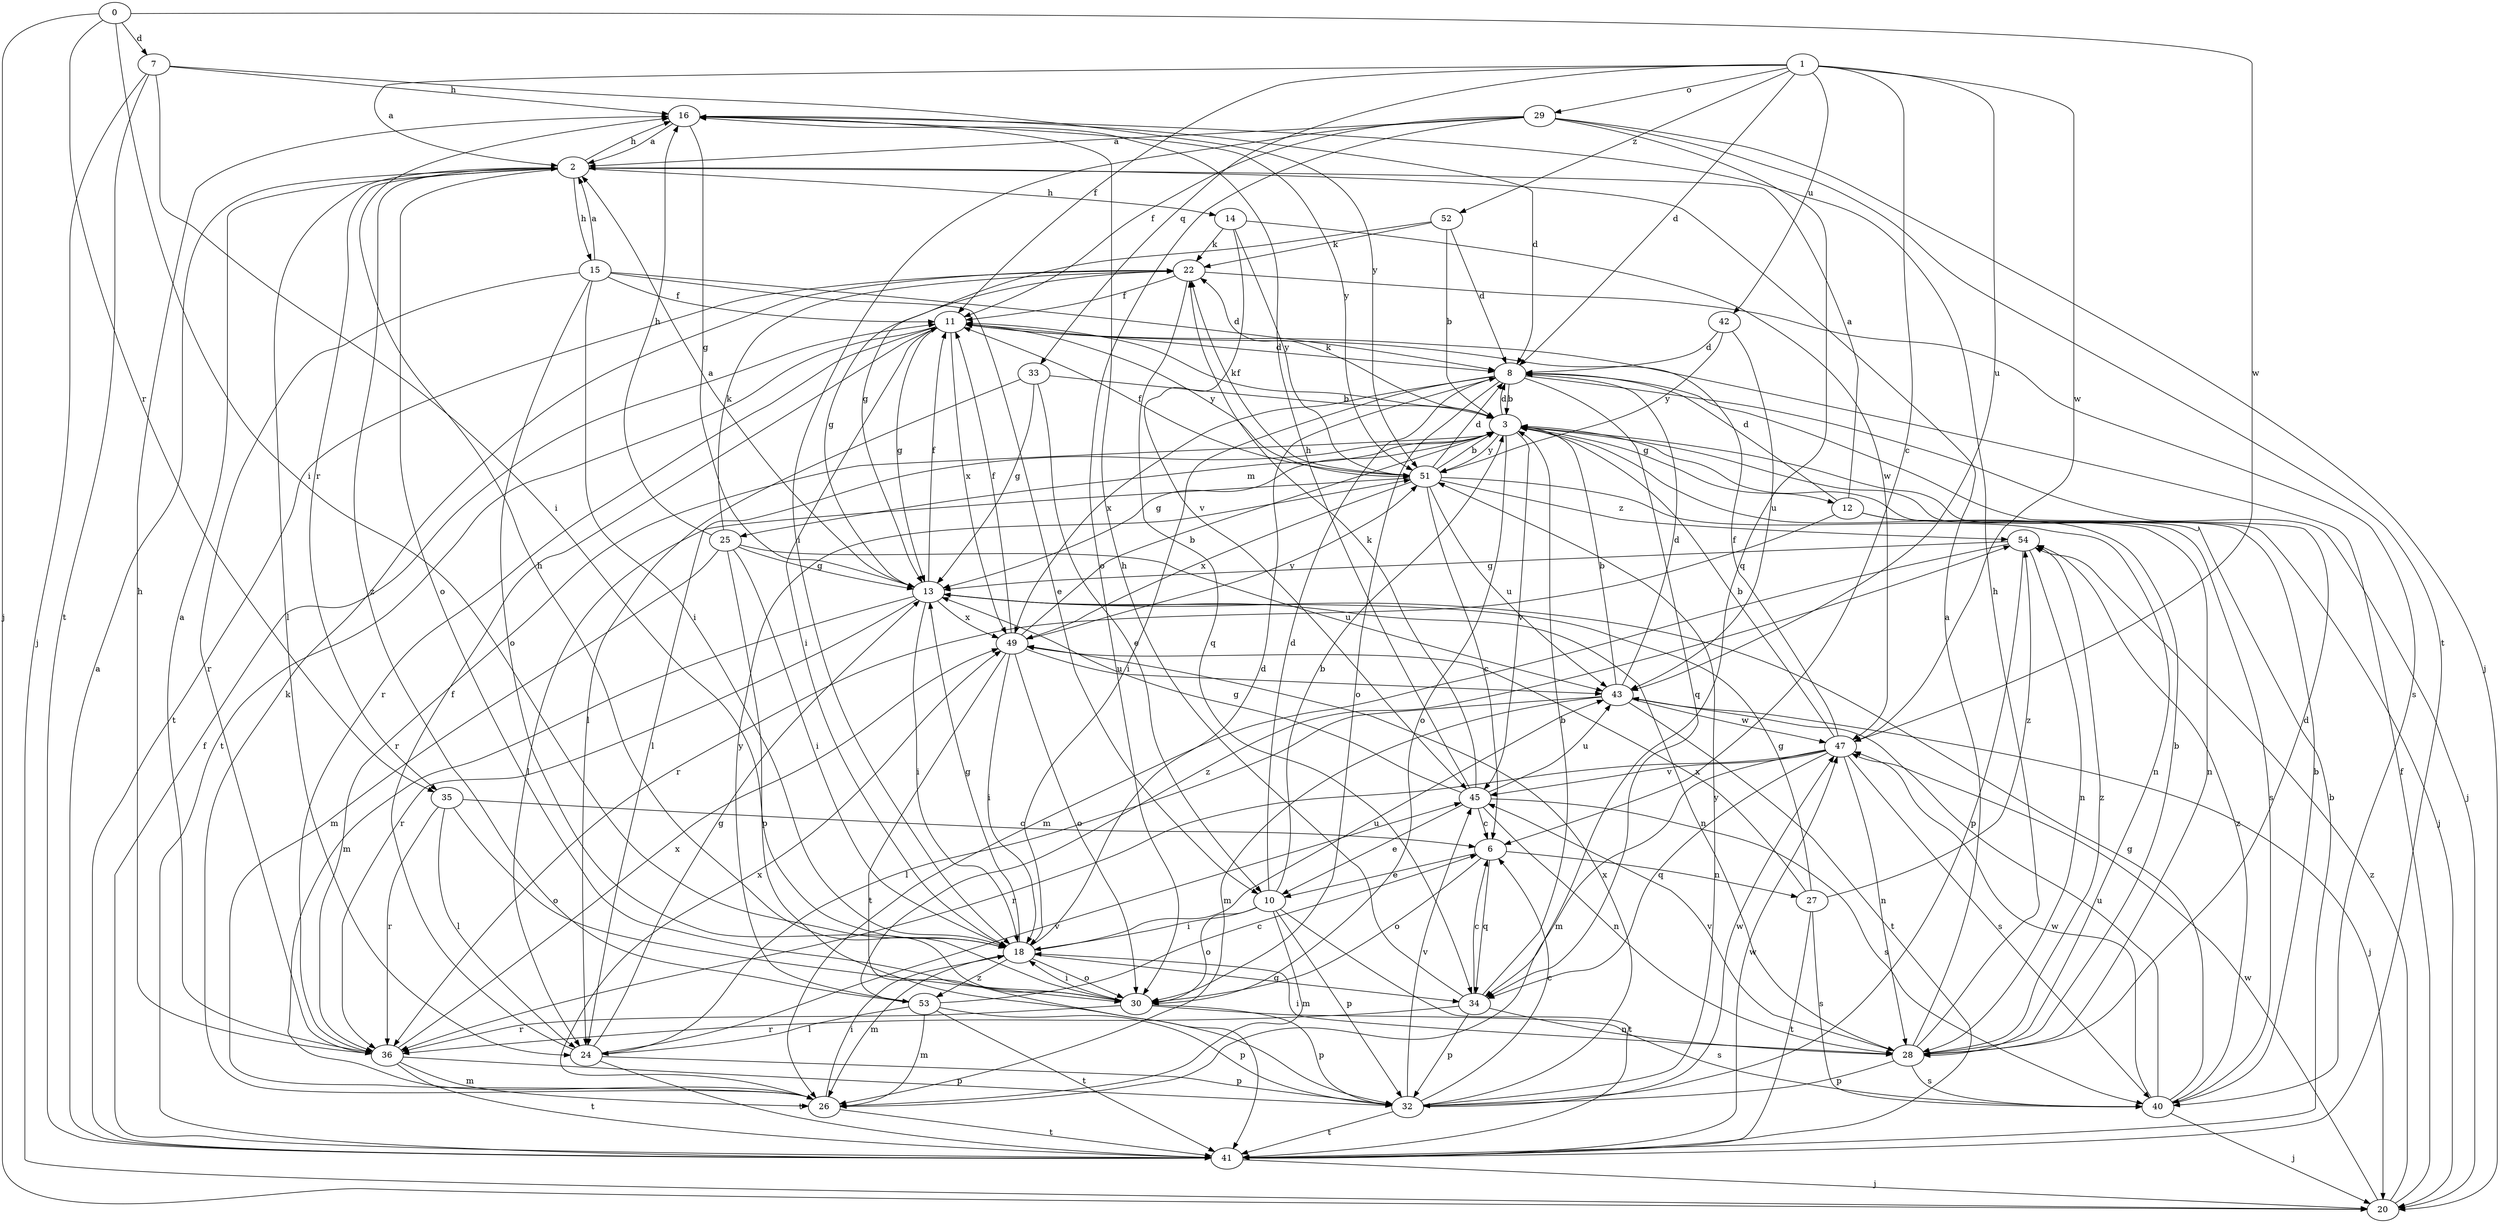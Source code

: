 strict digraph  {
0;
1;
2;
3;
6;
7;
8;
10;
11;
12;
13;
14;
15;
16;
18;
20;
22;
24;
25;
26;
27;
28;
29;
30;
32;
33;
34;
35;
36;
40;
41;
42;
43;
45;
47;
49;
51;
52;
53;
54;
0 -> 7  [label=d];
0 -> 18  [label=i];
0 -> 20  [label=j];
0 -> 35  [label=r];
0 -> 47  [label=w];
1 -> 2  [label=a];
1 -> 6  [label=c];
1 -> 8  [label=d];
1 -> 11  [label=f];
1 -> 29  [label=o];
1 -> 33  [label=q];
1 -> 42  [label=u];
1 -> 43  [label=u];
1 -> 47  [label=w];
1 -> 52  [label=z];
2 -> 14  [label=h];
2 -> 15  [label=h];
2 -> 16  [label=h];
2 -> 24  [label=l];
2 -> 30  [label=o];
2 -> 35  [label=r];
2 -> 53  [label=z];
3 -> 8  [label=d];
3 -> 11  [label=f];
3 -> 12  [label=g];
3 -> 13  [label=g];
3 -> 20  [label=j];
3 -> 22  [label=k];
3 -> 24  [label=l];
3 -> 25  [label=m];
3 -> 30  [label=o];
3 -> 36  [label=r];
3 -> 45  [label=v];
3 -> 51  [label=y];
6 -> 10  [label=e];
6 -> 27  [label=n];
6 -> 30  [label=o];
6 -> 34  [label=q];
7 -> 16  [label=h];
7 -> 18  [label=i];
7 -> 20  [label=j];
7 -> 41  [label=t];
7 -> 51  [label=y];
8 -> 3  [label=b];
8 -> 18  [label=i];
8 -> 20  [label=j];
8 -> 30  [label=o];
8 -> 34  [label=q];
8 -> 49  [label=x];
10 -> 3  [label=b];
10 -> 8  [label=d];
10 -> 18  [label=i];
10 -> 26  [label=m];
10 -> 30  [label=o];
10 -> 32  [label=p];
10 -> 41  [label=t];
11 -> 8  [label=d];
11 -> 13  [label=g];
11 -> 18  [label=i];
11 -> 36  [label=r];
11 -> 41  [label=t];
11 -> 49  [label=x];
11 -> 51  [label=y];
12 -> 2  [label=a];
12 -> 8  [label=d];
12 -> 28  [label=n];
12 -> 36  [label=r];
12 -> 40  [label=s];
13 -> 2  [label=a];
13 -> 11  [label=f];
13 -> 18  [label=i];
13 -> 26  [label=m];
13 -> 28  [label=n];
13 -> 36  [label=r];
13 -> 49  [label=x];
14 -> 22  [label=k];
14 -> 45  [label=v];
14 -> 47  [label=w];
14 -> 51  [label=y];
15 -> 2  [label=a];
15 -> 8  [label=d];
15 -> 10  [label=e];
15 -> 11  [label=f];
15 -> 18  [label=i];
15 -> 30  [label=o];
15 -> 36  [label=r];
16 -> 2  [label=a];
16 -> 8  [label=d];
16 -> 13  [label=g];
16 -> 51  [label=y];
18 -> 8  [label=d];
18 -> 13  [label=g];
18 -> 26  [label=m];
18 -> 30  [label=o];
18 -> 34  [label=q];
18 -> 43  [label=u];
18 -> 53  [label=z];
20 -> 11  [label=f];
20 -> 47  [label=w];
20 -> 54  [label=z];
22 -> 11  [label=f];
22 -> 13  [label=g];
22 -> 34  [label=q];
22 -> 40  [label=s];
22 -> 41  [label=t];
24 -> 11  [label=f];
24 -> 13  [label=g];
24 -> 32  [label=p];
24 -> 41  [label=t];
24 -> 45  [label=v];
25 -> 13  [label=g];
25 -> 16  [label=h];
25 -> 18  [label=i];
25 -> 22  [label=k];
25 -> 26  [label=m];
25 -> 32  [label=p];
25 -> 43  [label=u];
26 -> 18  [label=i];
26 -> 22  [label=k];
26 -> 41  [label=t];
26 -> 49  [label=x];
27 -> 13  [label=g];
27 -> 40  [label=s];
27 -> 41  [label=t];
27 -> 49  [label=x];
27 -> 54  [label=z];
28 -> 2  [label=a];
28 -> 3  [label=b];
28 -> 8  [label=d];
28 -> 16  [label=h];
28 -> 18  [label=i];
28 -> 32  [label=p];
28 -> 40  [label=s];
28 -> 45  [label=v];
28 -> 54  [label=z];
29 -> 2  [label=a];
29 -> 11  [label=f];
29 -> 18  [label=i];
29 -> 20  [label=j];
29 -> 30  [label=o];
29 -> 34  [label=q];
29 -> 41  [label=t];
30 -> 16  [label=h];
30 -> 18  [label=i];
30 -> 32  [label=p];
30 -> 36  [label=r];
30 -> 40  [label=s];
32 -> 6  [label=c];
32 -> 41  [label=t];
32 -> 45  [label=v];
32 -> 47  [label=w];
32 -> 49  [label=x];
32 -> 51  [label=y];
33 -> 3  [label=b];
33 -> 10  [label=e];
33 -> 13  [label=g];
33 -> 24  [label=l];
34 -> 3  [label=b];
34 -> 6  [label=c];
34 -> 16  [label=h];
34 -> 28  [label=n];
34 -> 32  [label=p];
34 -> 36  [label=r];
35 -> 6  [label=c];
35 -> 24  [label=l];
35 -> 30  [label=o];
35 -> 36  [label=r];
36 -> 2  [label=a];
36 -> 16  [label=h];
36 -> 26  [label=m];
36 -> 32  [label=p];
36 -> 41  [label=t];
36 -> 49  [label=x];
40 -> 3  [label=b];
40 -> 13  [label=g];
40 -> 20  [label=j];
40 -> 43  [label=u];
40 -> 47  [label=w];
40 -> 54  [label=z];
41 -> 2  [label=a];
41 -> 3  [label=b];
41 -> 11  [label=f];
41 -> 20  [label=j];
41 -> 47  [label=w];
42 -> 8  [label=d];
42 -> 43  [label=u];
42 -> 51  [label=y];
43 -> 3  [label=b];
43 -> 8  [label=d];
43 -> 20  [label=j];
43 -> 24  [label=l];
43 -> 26  [label=m];
43 -> 41  [label=t];
43 -> 47  [label=w];
45 -> 6  [label=c];
45 -> 10  [label=e];
45 -> 13  [label=g];
45 -> 16  [label=h];
45 -> 22  [label=k];
45 -> 28  [label=n];
45 -> 40  [label=s];
45 -> 43  [label=u];
47 -> 3  [label=b];
47 -> 11  [label=f];
47 -> 26  [label=m];
47 -> 28  [label=n];
47 -> 34  [label=q];
47 -> 36  [label=r];
47 -> 40  [label=s];
47 -> 45  [label=v];
49 -> 3  [label=b];
49 -> 11  [label=f];
49 -> 18  [label=i];
49 -> 30  [label=o];
49 -> 41  [label=t];
49 -> 43  [label=u];
49 -> 51  [label=y];
51 -> 3  [label=b];
51 -> 6  [label=c];
51 -> 8  [label=d];
51 -> 11  [label=f];
51 -> 22  [label=k];
51 -> 24  [label=l];
51 -> 28  [label=n];
51 -> 43  [label=u];
51 -> 49  [label=x];
51 -> 54  [label=z];
52 -> 3  [label=b];
52 -> 8  [label=d];
52 -> 13  [label=g];
52 -> 22  [label=k];
53 -> 6  [label=c];
53 -> 24  [label=l];
53 -> 26  [label=m];
53 -> 32  [label=p];
53 -> 41  [label=t];
53 -> 51  [label=y];
53 -> 54  [label=z];
54 -> 13  [label=g];
54 -> 26  [label=m];
54 -> 28  [label=n];
54 -> 32  [label=p];
}
